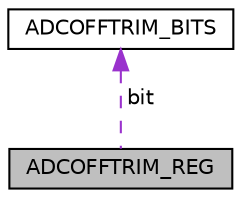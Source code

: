 digraph "ADCOFFTRIM_REG"
{
  edge [fontname="Helvetica",fontsize="10",labelfontname="Helvetica",labelfontsize="10"];
  node [fontname="Helvetica",fontsize="10",shape=record];
  Node1 [label="ADCOFFTRIM_REG",height=0.2,width=0.4,color="black", fillcolor="grey75", style="filled", fontcolor="black"];
  Node2 -> Node1 [dir="back",color="darkorchid3",fontsize="10",style="dashed",label=" bit" ,fontname="Helvetica"];
  Node2 [label="ADCOFFTRIM_BITS",height=0.2,width=0.4,color="black", fillcolor="white", style="filled",URL="$struct_a_d_c_o_f_f_t_r_i_m___b_i_t_s.html"];
}
